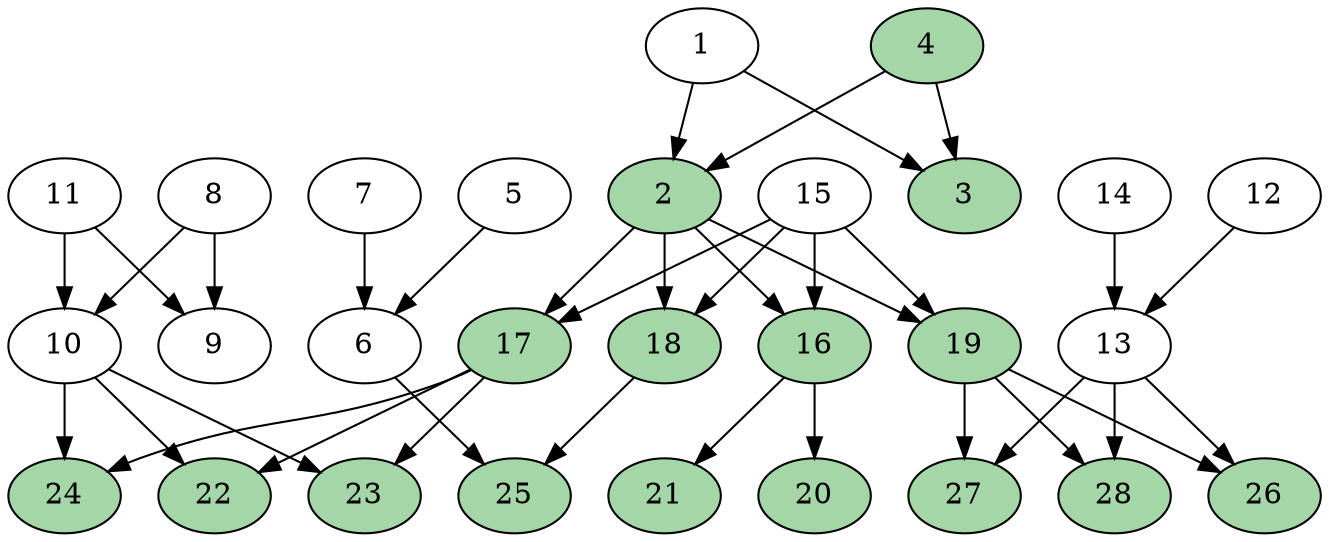 digraph {
1 -> { 2,3 }
4 -> { 2,3 }
5 -> { 6 }
7 -> { 6 }
8 -> { 9,10 }
11 -> { 9,10 }
12 -> { 13 }
14 -> { 13 }
15 -> { 16,17,18,19 }
2 -> { 16,17,18,19 }
16 -> { 20,21 }
17 -> { 22,23,24 }
10 -> { 22,23,24 }
18 -> { 25 }
6 -> { 25 }
19 -> { 26,27,28 }
13 -> { 26,27,28 }

2 [style=filled fillcolor="#A5D6A7"]
3 [style=filled fillcolor="#A5D6A7"]
4 [style=filled fillcolor="#A5D6A7"]
16 [style=filled fillcolor="#A5D6A7"]
17 [style=filled fillcolor="#A5D6A7"]
18 [style=filled fillcolor="#A5D6A7"]
19 [style=filled fillcolor="#A5D6A7"]
20 [style=filled fillcolor="#A5D6A7"]
21 [style=filled fillcolor="#A5D6A7"]
22 [style=filled fillcolor="#A5D6A7"]
23 [style=filled fillcolor="#A5D6A7"]
24 [style=filled fillcolor="#A5D6A7"]
25 [style=filled fillcolor="#A5D6A7"]
26 [style=filled fillcolor="#A5D6A7"]
27 [style=filled fillcolor="#A5D6A7"]
28 [style=filled fillcolor="#A5D6A7"]
}
